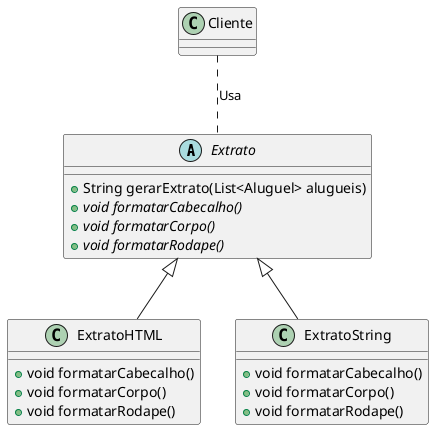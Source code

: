 @startuml locadora

abstract class Extrato {
    + String gerarExtrato(List<Aluguel> alugueis)
    + {abstract} void formatarCabecalho()
    + {abstract} void formatarCorpo()
    + {abstract} void formatarRodape()

}

class ExtratoHTML {
    
    + void formatarCabecalho()
    + void formatarCorpo()
    + void formatarRodape()
}

class ExtratoString {

    + void formatarCabecalho()
    + void formatarCorpo()
    + void formatarRodape()
}

class Cliente { }

class ExtratoHTML extends Extrato
class ExtratoString extends Extrato

Cliente .. Extrato : Usa

@enduml